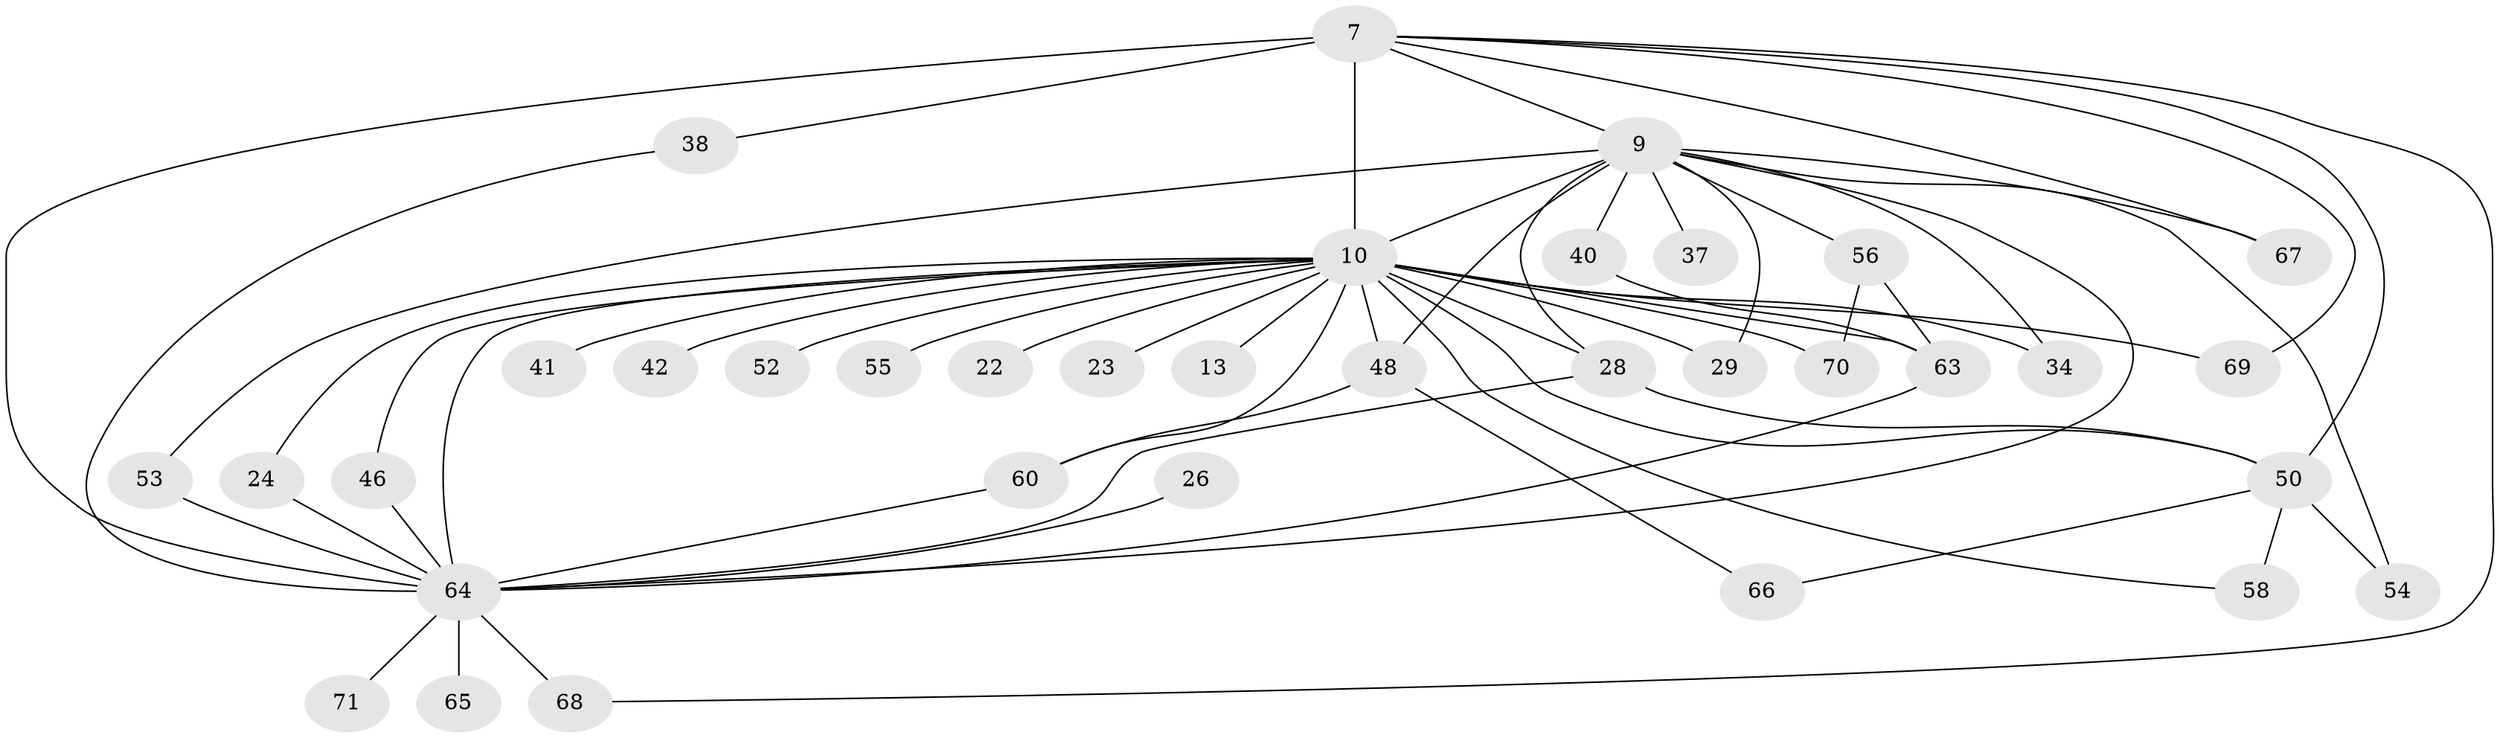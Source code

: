 // original degree distribution, {19: 0.014084507042253521, 18: 0.04225352112676056, 20: 0.014084507042253521, 23: 0.014084507042253521, 13: 0.014084507042253521, 14: 0.014084507042253521, 15: 0.028169014084507043, 3: 0.18309859154929578, 6: 0.014084507042253521, 2: 0.5492957746478874, 7: 0.014084507042253521, 5: 0.04225352112676056, 4: 0.056338028169014086}
// Generated by graph-tools (version 1.1) at 2025/45/03/09/25 04:45:11]
// undirected, 35 vertices, 60 edges
graph export_dot {
graph [start="1"]
  node [color=gray90,style=filled];
  7 [super="+6"];
  9 [super="+2"];
  10 [super="+8+4"];
  13;
  22;
  23;
  24;
  26;
  28 [super="+21+19"];
  29 [super="+11"];
  34;
  37;
  38;
  40;
  41;
  42;
  46;
  48 [super="+25+45+20"];
  50 [super="+36+39+35"];
  52;
  53;
  54 [super="+44"];
  55;
  56;
  58;
  60 [super="+51"];
  63 [super="+57"];
  64 [super="+49+61+59"];
  65;
  66;
  67;
  68 [super="+16"];
  69;
  70 [super="+62"];
  71;
  7 -- 9 [weight=4];
  7 -- 10 [weight=8];
  7 -- 67;
  7 -- 69;
  7 -- 38;
  7 -- 68;
  7 -- 64 [weight=5];
  7 -- 50 [weight=3];
  9 -- 10 [weight=8];
  9 -- 37 [weight=2];
  9 -- 40 [weight=2];
  9 -- 53;
  9 -- 54 [weight=2];
  9 -- 56 [weight=2];
  9 -- 67;
  9 -- 29 [weight=2];
  9 -- 34;
  9 -- 28;
  9 -- 48;
  9 -- 64 [weight=7];
  10 -- 22 [weight=2];
  10 -- 23 [weight=2];
  10 -- 34;
  10 -- 42 [weight=2];
  10 -- 46;
  10 -- 13 [weight=2];
  10 -- 55;
  10 -- 48 [weight=5];
  10 -- 28 [weight=3];
  10 -- 64 [weight=11];
  10 -- 69;
  10 -- 70 [weight=2];
  10 -- 24;
  10 -- 29;
  10 -- 41;
  10 -- 50;
  10 -- 52 [weight=2];
  10 -- 58;
  10 -- 60;
  10 -- 63 [weight=2];
  24 -- 64;
  26 -- 64;
  28 -- 64;
  28 -- 50 [weight=4];
  38 -- 64;
  40 -- 63;
  46 -- 64;
  48 -- 66;
  48 -- 60;
  50 -- 54;
  50 -- 66;
  50 -- 58;
  53 -- 64;
  56 -- 63;
  56 -- 70;
  60 -- 64;
  63 -- 64;
  64 -- 65 [weight=2];
  64 -- 68 [weight=2];
  64 -- 71 [weight=2];
}
